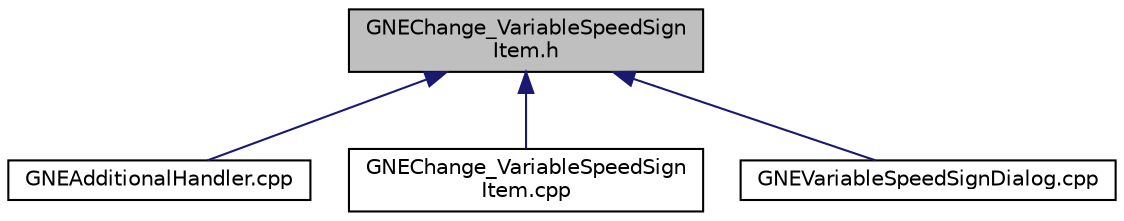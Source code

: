 digraph "GNEChange_VariableSpeedSignItem.h"
{
  edge [fontname="Helvetica",fontsize="10",labelfontname="Helvetica",labelfontsize="10"];
  node [fontname="Helvetica",fontsize="10",shape=record];
  Node25 [label="GNEChange_VariableSpeedSign\lItem.h",height=0.2,width=0.4,color="black", fillcolor="grey75", style="filled", fontcolor="black"];
  Node25 -> Node26 [dir="back",color="midnightblue",fontsize="10",style="solid",fontname="Helvetica"];
  Node26 [label="GNEAdditionalHandler.cpp",height=0.2,width=0.4,color="black", fillcolor="white", style="filled",URL="$d7/dd1/_g_n_e_additional_handler_8cpp.html"];
  Node25 -> Node27 [dir="back",color="midnightblue",fontsize="10",style="solid",fontname="Helvetica"];
  Node27 [label="GNEChange_VariableSpeedSign\lItem.cpp",height=0.2,width=0.4,color="black", fillcolor="white", style="filled",URL="$db/dc3/_g_n_e_change___variable_speed_sign_item_8cpp.html"];
  Node25 -> Node28 [dir="back",color="midnightblue",fontsize="10",style="solid",fontname="Helvetica"];
  Node28 [label="GNEVariableSpeedSignDialog.cpp",height=0.2,width=0.4,color="black", fillcolor="white", style="filled",URL="$d5/d3c/_g_n_e_variable_speed_sign_dialog_8cpp.html"];
}
